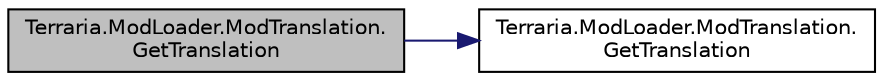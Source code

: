 digraph "Terraria.ModLoader.ModTranslation.GetTranslation"
{
 // LATEX_PDF_SIZE
  edge [fontname="Helvetica",fontsize="10",labelfontname="Helvetica",labelfontsize="10"];
  node [fontname="Helvetica",fontsize="10",shape=record];
  rankdir="LR";
  Node1 [label="Terraria.ModLoader.ModTranslation.\lGetTranslation",height=0.2,width=0.4,color="black", fillcolor="grey75", style="filled", fontcolor="black",tooltip=" "];
  Node1 -> Node2 [color="midnightblue",fontsize="10",style="solid",fontname="Helvetica"];
  Node2 [label="Terraria.ModLoader.ModTranslation.\lGetTranslation",height=0.2,width=0.4,color="black", fillcolor="white", style="filled",URL="$class_terraria_1_1_mod_loader_1_1_mod_translation.html#abf2fc4fe3e5447adb13e1f051d420a6d",tooltip=" "];
}

